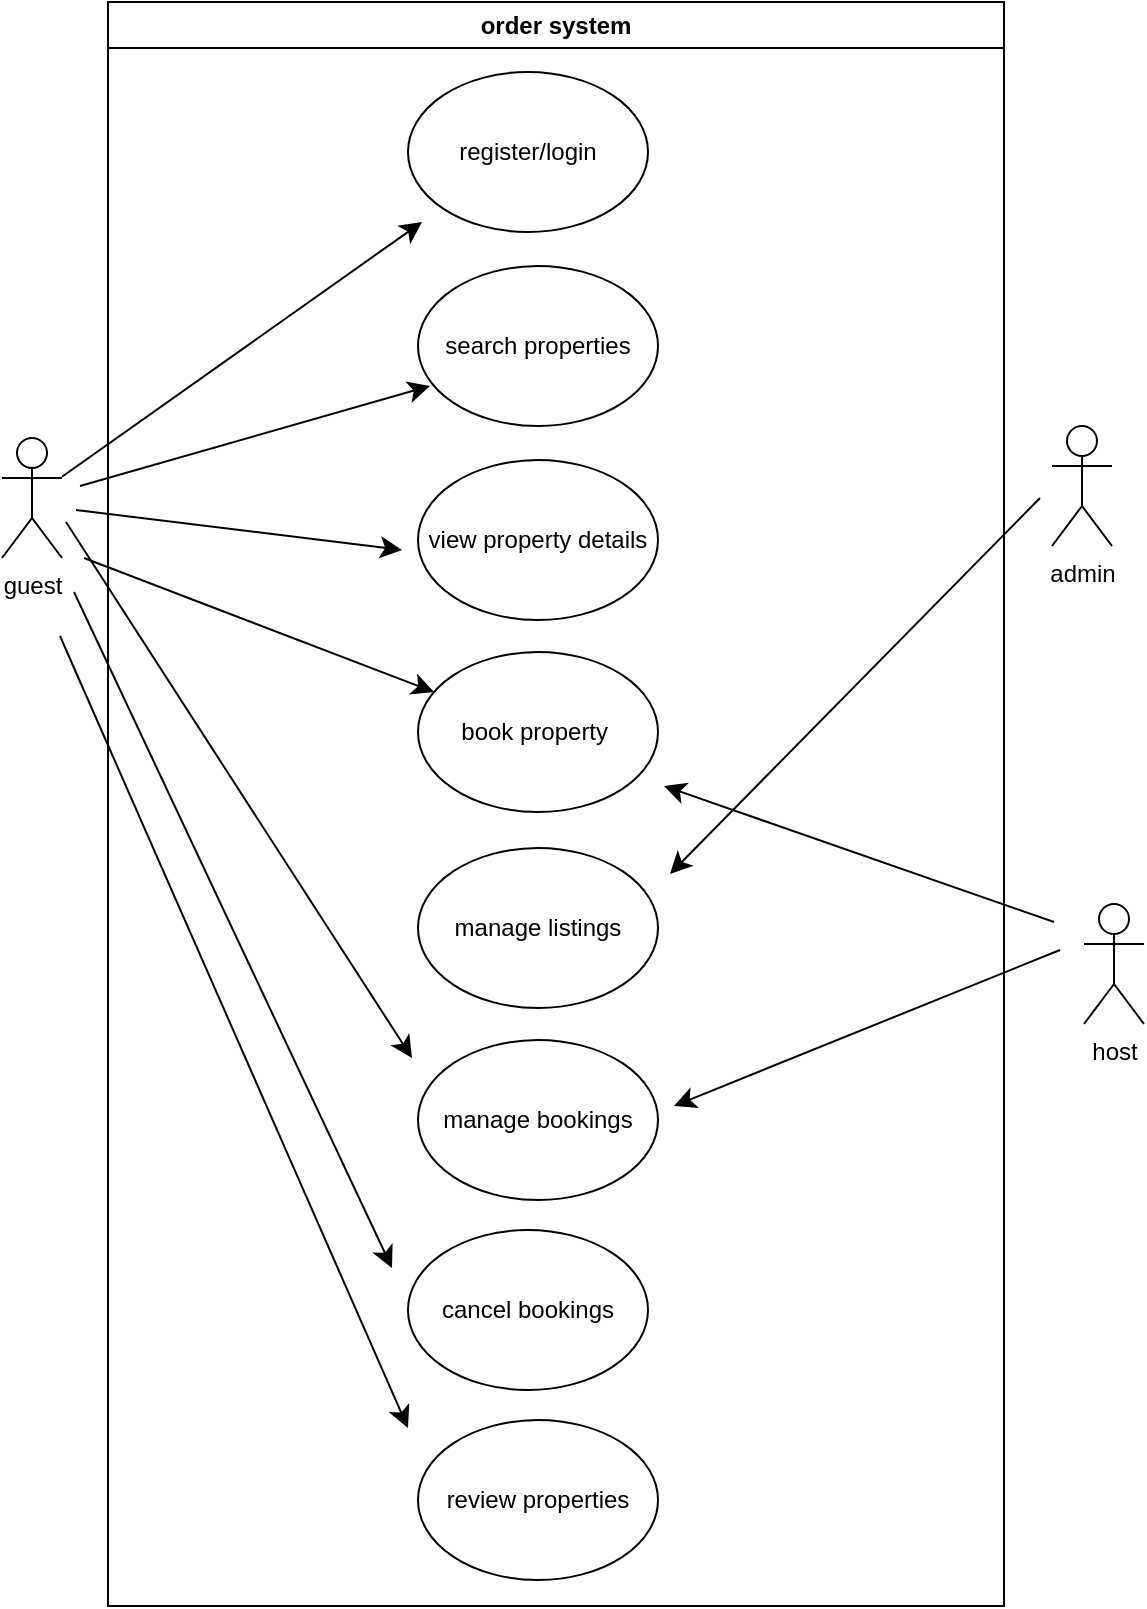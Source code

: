 <mxfile version="26.3.0">
  <diagram name="Page-1" id="MWuYlI22kpqyAnH643Du">
    <mxGraphModel dx="1103" dy="1194" grid="0" gridSize="10" guides="1" tooltips="1" connect="1" arrows="1" fold="1" page="0" pageScale="1" pageWidth="850" pageHeight="1100" math="0" shadow="0">
      <root>
        <mxCell id="0" />
        <mxCell id="1" parent="0" />
        <mxCell id="BOiYPh3fGNQHIGufrW7--1" value="guest" style="shape=umlActor;verticalLabelPosition=bottom;verticalAlign=top;html=1;outlineConnect=0;" vertex="1" parent="1">
          <mxGeometry x="-50" y="32" width="30" height="60" as="geometry" />
        </mxCell>
        <mxCell id="BOiYPh3fGNQHIGufrW7--2" value="host&lt;div&gt;&lt;br&gt;&lt;/div&gt;" style="shape=umlActor;verticalLabelPosition=bottom;verticalAlign=top;html=1;outlineConnect=0;" vertex="1" parent="1">
          <mxGeometry x="491" y="265" width="30" height="60" as="geometry" />
        </mxCell>
        <mxCell id="BOiYPh3fGNQHIGufrW7--3" value="admin" style="shape=umlActor;verticalLabelPosition=bottom;verticalAlign=top;html=1;outlineConnect=0;" vertex="1" parent="1">
          <mxGeometry x="475" y="26" width="30" height="60" as="geometry" />
        </mxCell>
        <mxCell id="BOiYPh3fGNQHIGufrW7--7" value="register/login" style="ellipse;whiteSpace=wrap;html=1;" vertex="1" parent="1">
          <mxGeometry x="153" y="-151" width="120" height="80" as="geometry" />
        </mxCell>
        <mxCell id="BOiYPh3fGNQHIGufrW7--8" value="search properties" style="ellipse;whiteSpace=wrap;html=1;" vertex="1" parent="1">
          <mxGeometry x="158" y="-54" width="120" height="80" as="geometry" />
        </mxCell>
        <mxCell id="BOiYPh3fGNQHIGufrW7--9" value="view property details" style="ellipse;whiteSpace=wrap;html=1;" vertex="1" parent="1">
          <mxGeometry x="158" y="43" width="120" height="80" as="geometry" />
        </mxCell>
        <mxCell id="BOiYPh3fGNQHIGufrW7--10" value="review properties" style="ellipse;whiteSpace=wrap;html=1;" vertex="1" parent="1">
          <mxGeometry x="158" y="523" width="120" height="80" as="geometry" />
        </mxCell>
        <mxCell id="BOiYPh3fGNQHIGufrW7--11" value="book property&amp;nbsp;" style="ellipse;whiteSpace=wrap;html=1;" vertex="1" parent="1">
          <mxGeometry x="158" y="139" width="120" height="80" as="geometry" />
        </mxCell>
        <mxCell id="BOiYPh3fGNQHIGufrW7--12" value="manage listings" style="ellipse;whiteSpace=wrap;html=1;" vertex="1" parent="1">
          <mxGeometry x="158" y="237" width="120" height="80" as="geometry" />
        </mxCell>
        <mxCell id="BOiYPh3fGNQHIGufrW7--13" value="manage bookings" style="ellipse;whiteSpace=wrap;html=1;" vertex="1" parent="1">
          <mxGeometry x="158" y="333" width="120" height="80" as="geometry" />
        </mxCell>
        <mxCell id="BOiYPh3fGNQHIGufrW7--14" value="cancel bookings" style="ellipse;whiteSpace=wrap;html=1;" vertex="1" parent="1">
          <mxGeometry x="153" y="428" width="120" height="80" as="geometry" />
        </mxCell>
        <mxCell id="BOiYPh3fGNQHIGufrW7--16" value="order system" style="swimlane;whiteSpace=wrap;html=1;" vertex="1" parent="1">
          <mxGeometry x="3" y="-186" width="448" height="802" as="geometry" />
        </mxCell>
        <mxCell id="BOiYPh3fGNQHIGufrW7--19" value="" style="endArrow=classic;html=1;rounded=0;fontSize=12;startSize=8;endSize=8;curved=1;" edge="1" parent="BOiYPh3fGNQHIGufrW7--16">
          <mxGeometry width="50" height="50" relative="1" as="geometry">
            <mxPoint x="-14" y="242" as="sourcePoint" />
            <mxPoint x="161" y="192" as="targetPoint" />
          </mxGeometry>
        </mxCell>
        <mxCell id="BOiYPh3fGNQHIGufrW7--20" value="" style="endArrow=classic;html=1;rounded=0;fontSize=12;startSize=8;endSize=8;curved=1;" edge="1" parent="BOiYPh3fGNQHIGufrW7--16">
          <mxGeometry width="50" height="50" relative="1" as="geometry">
            <mxPoint x="-16" y="254" as="sourcePoint" />
            <mxPoint x="147" y="274" as="targetPoint" />
          </mxGeometry>
        </mxCell>
        <mxCell id="BOiYPh3fGNQHIGufrW7--17" value="" style="endArrow=classic;html=1;rounded=0;fontSize=12;startSize=8;endSize=8;curved=1;" edge="1" parent="1" source="BOiYPh3fGNQHIGufrW7--1">
          <mxGeometry width="50" height="50" relative="1" as="geometry">
            <mxPoint x="182" y="-93" as="sourcePoint" />
            <mxPoint x="160" y="-76" as="targetPoint" />
          </mxGeometry>
        </mxCell>
        <mxCell id="BOiYPh3fGNQHIGufrW7--21" value="" style="endArrow=classic;html=1;rounded=0;fontSize=12;startSize=8;endSize=8;curved=1;" edge="1" parent="1">
          <mxGeometry width="50" height="50" relative="1" as="geometry">
            <mxPoint x="-18" y="74" as="sourcePoint" />
            <mxPoint x="155" y="342" as="targetPoint" />
          </mxGeometry>
        </mxCell>
        <mxCell id="BOiYPh3fGNQHIGufrW7--22" value="" style="endArrow=classic;html=1;rounded=0;fontSize=12;startSize=8;endSize=8;curved=1;" edge="1" parent="1">
          <mxGeometry width="50" height="50" relative="1" as="geometry">
            <mxPoint x="479" y="288" as="sourcePoint" />
            <mxPoint x="286" y="366" as="targetPoint" />
          </mxGeometry>
        </mxCell>
        <mxCell id="BOiYPh3fGNQHIGufrW7--23" value="" style="endArrow=classic;html=1;rounded=0;fontSize=12;startSize=8;endSize=8;curved=1;" edge="1" parent="1">
          <mxGeometry width="50" height="50" relative="1" as="geometry">
            <mxPoint x="-9" y="92" as="sourcePoint" />
            <mxPoint x="166" y="159" as="targetPoint" />
          </mxGeometry>
        </mxCell>
        <mxCell id="BOiYPh3fGNQHIGufrW7--24" value="" style="endArrow=classic;html=1;rounded=0;fontSize=12;startSize=8;endSize=8;curved=1;" edge="1" parent="1">
          <mxGeometry width="50" height="50" relative="1" as="geometry">
            <mxPoint x="476" y="274" as="sourcePoint" />
            <mxPoint x="281" y="206" as="targetPoint" />
          </mxGeometry>
        </mxCell>
        <mxCell id="BOiYPh3fGNQHIGufrW7--25" value="" style="endArrow=classic;html=1;rounded=0;fontSize=12;startSize=8;endSize=8;curved=1;" edge="1" parent="1">
          <mxGeometry width="50" height="50" relative="1" as="geometry">
            <mxPoint x="469" y="62" as="sourcePoint" />
            <mxPoint x="284" y="250" as="targetPoint" />
          </mxGeometry>
        </mxCell>
        <mxCell id="BOiYPh3fGNQHIGufrW7--26" value="" style="endArrow=classic;html=1;rounded=0;fontSize=12;startSize=8;endSize=8;curved=1;" edge="1" parent="1">
          <mxGeometry width="50" height="50" relative="1" as="geometry">
            <mxPoint x="-14" y="109" as="sourcePoint" />
            <mxPoint x="145" y="447" as="targetPoint" />
          </mxGeometry>
        </mxCell>
        <mxCell id="BOiYPh3fGNQHIGufrW7--27" value="" style="endArrow=classic;html=1;rounded=0;fontSize=12;startSize=8;endSize=8;curved=1;" edge="1" parent="1">
          <mxGeometry width="50" height="50" relative="1" as="geometry">
            <mxPoint x="-21" y="131" as="sourcePoint" />
            <mxPoint x="153" y="527" as="targetPoint" />
          </mxGeometry>
        </mxCell>
      </root>
    </mxGraphModel>
  </diagram>
</mxfile>
